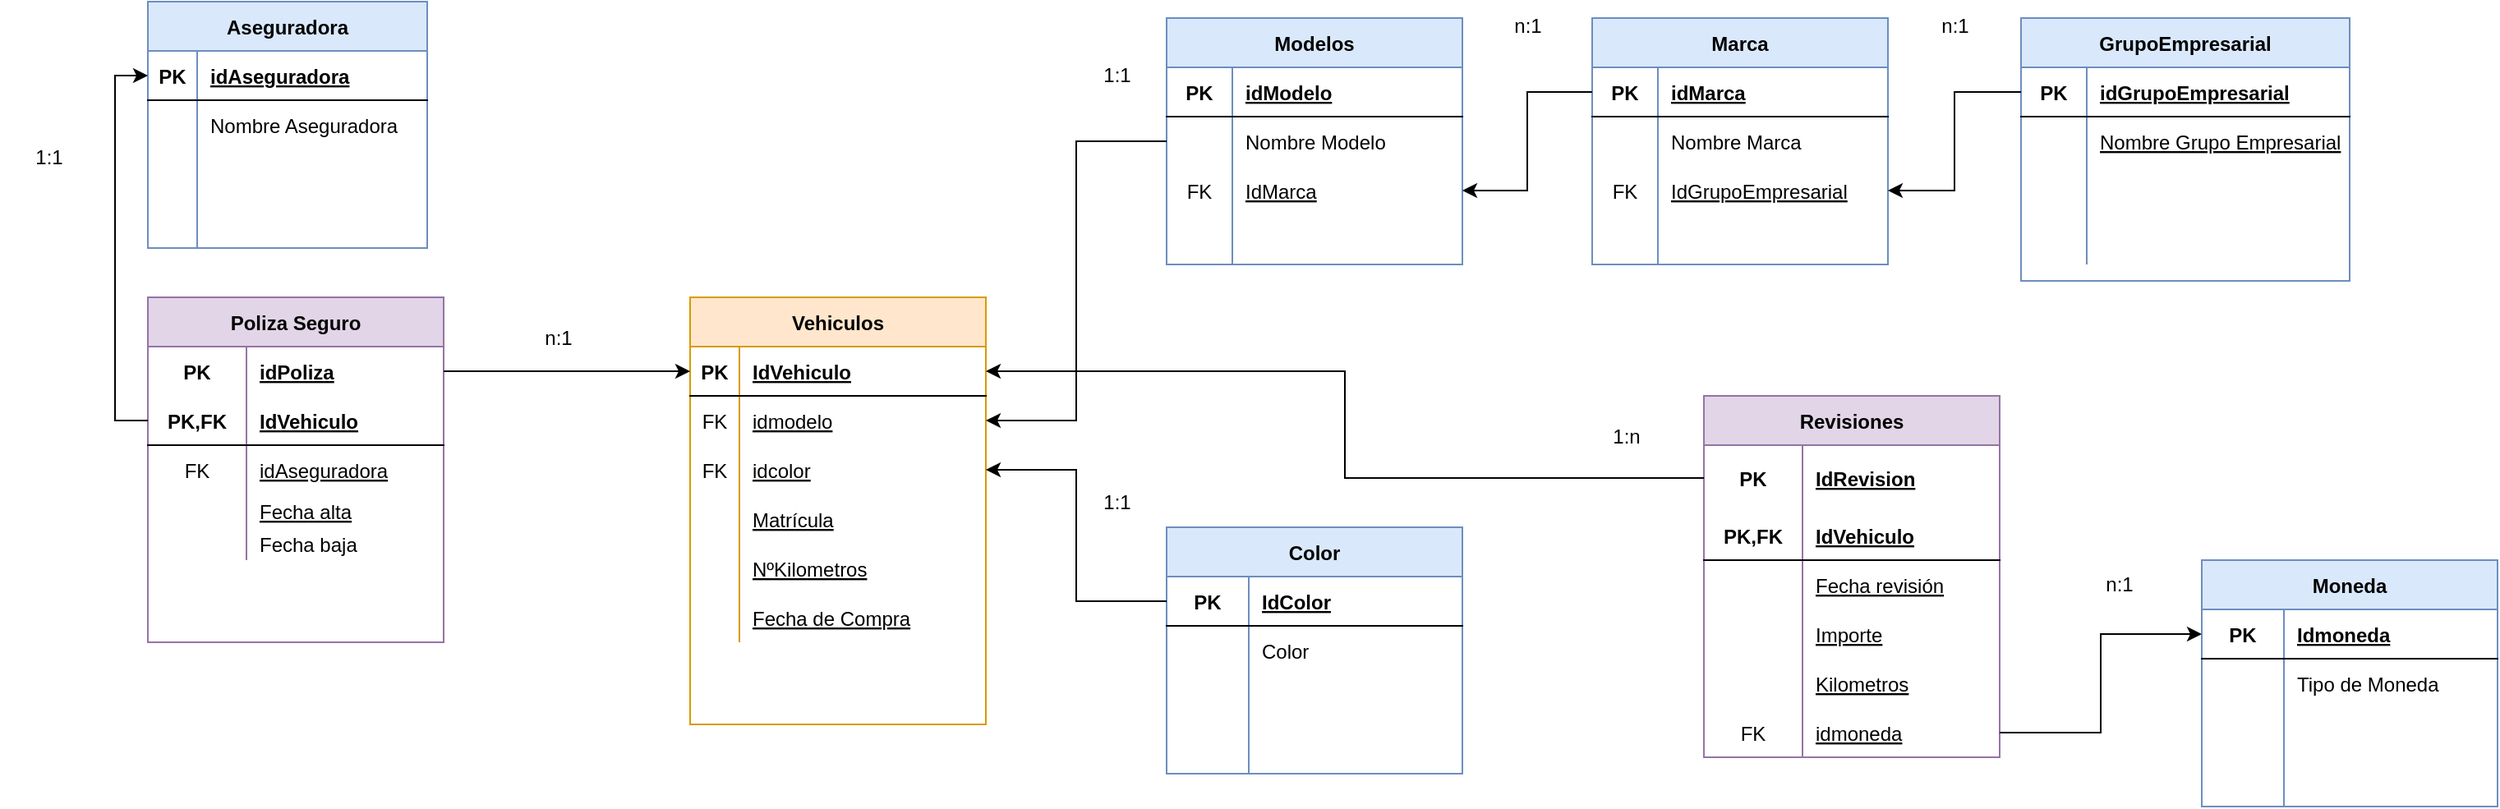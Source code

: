 <mxfile version="20.8.10" type="device"><diagram name="Página-1" id="Y6xcs_mdBNgsWqmdjU6S"><mxGraphModel dx="2241" dy="607" grid="1" gridSize="10" guides="1" tooltips="1" connect="1" arrows="1" fold="1" page="1" pageScale="1" pageWidth="827" pageHeight="1169" math="0" shadow="0"><root><mxCell id="0"/><mxCell id="1" parent="0"/><mxCell id="F4mH8i0Hw5xHksR0S4en-21" value="" style="shape=tableRow;horizontal=0;startSize=0;swimlaneHead=0;swimlaneBody=0;fillColor=none;collapsible=0;dropTarget=0;points=[[0,0.5],[1,0.5]];portConstraint=eastwest;top=0;left=0;right=0;bottom=0;" vertex="1" parent="1"><mxGeometry y="220" width="160" height="30" as="geometry"/></mxCell><mxCell id="F4mH8i0Hw5xHksR0S4en-22" value="" style="shape=partialRectangle;connectable=0;fillColor=none;top=0;left=0;bottom=0;right=0;editable=1;overflow=hidden;" vertex="1" parent="F4mH8i0Hw5xHksR0S4en-21"><mxGeometry width="30" height="30" as="geometry"><mxRectangle width="30" height="30" as="alternateBounds"/></mxGeometry></mxCell><mxCell id="F4mH8i0Hw5xHksR0S4en-24" value="" style="shape=tableRow;horizontal=0;startSize=0;swimlaneHead=0;swimlaneBody=0;fillColor=none;collapsible=0;dropTarget=0;points=[[0,0.5],[1,0.5]];portConstraint=eastwest;top=0;left=0;right=0;bottom=0;" vertex="1" parent="1"><mxGeometry y="250" width="160" height="30" as="geometry"/></mxCell><mxCell id="F4mH8i0Hw5xHksR0S4en-25" value="" style="shape=partialRectangle;connectable=0;fillColor=none;top=0;left=0;bottom=0;right=0;editable=1;overflow=hidden;" vertex="1" parent="F4mH8i0Hw5xHksR0S4en-24"><mxGeometry width="30" height="30" as="geometry"><mxRectangle width="30" height="30" as="alternateBounds"/></mxGeometry></mxCell><mxCell id="F4mH8i0Hw5xHksR0S4en-27" value="" style="shape=tableRow;horizontal=0;startSize=0;swimlaneHead=0;swimlaneBody=0;fillColor=none;collapsible=0;dropTarget=0;points=[[0,0.5],[1,0.5]];portConstraint=eastwest;top=0;left=0;right=0;bottom=0;" vertex="1" parent="1"><mxGeometry y="280" width="160" height="30" as="geometry"/></mxCell><mxCell id="F4mH8i0Hw5xHksR0S4en-28" value="" style="shape=partialRectangle;connectable=0;fillColor=none;top=0;left=0;bottom=0;right=0;editable=1;overflow=hidden;" vertex="1" parent="F4mH8i0Hw5xHksR0S4en-27"><mxGeometry width="30" height="30" as="geometry"><mxRectangle width="30" height="30" as="alternateBounds"/></mxGeometry></mxCell><mxCell id="F4mH8i0Hw5xHksR0S4en-30" value="Vehiculos" style="shape=table;startSize=30;container=1;collapsible=1;childLayout=tableLayout;fixedRows=1;rowLines=0;fontStyle=1;align=center;resizeLast=1;fillColor=#ffe6cc;strokeColor=#d79b00;" vertex="1" parent="1"><mxGeometry x="-750" y="180" width="180" height="260" as="geometry"/></mxCell><mxCell id="F4mH8i0Hw5xHksR0S4en-31" value="" style="shape=tableRow;horizontal=0;startSize=0;swimlaneHead=0;swimlaneBody=0;fillColor=none;collapsible=0;dropTarget=0;points=[[0,0.5],[1,0.5]];portConstraint=eastwest;top=0;left=0;right=0;bottom=1;" vertex="1" parent="F4mH8i0Hw5xHksR0S4en-30"><mxGeometry y="30" width="180" height="30" as="geometry"/></mxCell><mxCell id="F4mH8i0Hw5xHksR0S4en-32" value="PK" style="shape=partialRectangle;connectable=0;fillColor=none;top=0;left=0;bottom=0;right=0;fontStyle=1;overflow=hidden;" vertex="1" parent="F4mH8i0Hw5xHksR0S4en-31"><mxGeometry width="30" height="30" as="geometry"><mxRectangle width="30" height="30" as="alternateBounds"/></mxGeometry></mxCell><mxCell id="F4mH8i0Hw5xHksR0S4en-33" value="IdVehiculo" style="shape=partialRectangle;connectable=0;fillColor=none;top=0;left=0;bottom=0;right=0;align=left;spacingLeft=6;fontStyle=5;overflow=hidden;" vertex="1" parent="F4mH8i0Hw5xHksR0S4en-31"><mxGeometry x="30" width="150" height="30" as="geometry"><mxRectangle width="150" height="30" as="alternateBounds"/></mxGeometry></mxCell><mxCell id="F4mH8i0Hw5xHksR0S4en-34" value="" style="shape=tableRow;horizontal=0;startSize=0;swimlaneHead=0;swimlaneBody=0;fillColor=none;collapsible=0;dropTarget=0;points=[[0,0.5],[1,0.5]];portConstraint=eastwest;top=0;left=0;right=0;bottom=0;" vertex="1" parent="F4mH8i0Hw5xHksR0S4en-30"><mxGeometry y="60" width="180" height="30" as="geometry"/></mxCell><mxCell id="F4mH8i0Hw5xHksR0S4en-35" value="FK" style="shape=partialRectangle;connectable=0;fillColor=none;top=0;left=0;bottom=0;right=0;editable=1;overflow=hidden;" vertex="1" parent="F4mH8i0Hw5xHksR0S4en-34"><mxGeometry width="30" height="30" as="geometry"><mxRectangle width="30" height="30" as="alternateBounds"/></mxGeometry></mxCell><mxCell id="F4mH8i0Hw5xHksR0S4en-36" value="idmodelo" style="shape=partialRectangle;connectable=0;fillColor=none;top=0;left=0;bottom=0;right=0;align=left;spacingLeft=6;overflow=hidden;fontStyle=4" vertex="1" parent="F4mH8i0Hw5xHksR0S4en-34"><mxGeometry x="30" width="150" height="30" as="geometry"><mxRectangle width="150" height="30" as="alternateBounds"/></mxGeometry></mxCell><mxCell id="F4mH8i0Hw5xHksR0S4en-37" value="" style="shape=tableRow;horizontal=0;startSize=0;swimlaneHead=0;swimlaneBody=0;fillColor=none;collapsible=0;dropTarget=0;points=[[0,0.5],[1,0.5]];portConstraint=eastwest;top=0;left=0;right=0;bottom=0;" vertex="1" parent="F4mH8i0Hw5xHksR0S4en-30"><mxGeometry y="90" width="180" height="30" as="geometry"/></mxCell><mxCell id="F4mH8i0Hw5xHksR0S4en-38" value="FK" style="shape=partialRectangle;connectable=0;fillColor=none;top=0;left=0;bottom=0;right=0;editable=1;overflow=hidden;" vertex="1" parent="F4mH8i0Hw5xHksR0S4en-37"><mxGeometry width="30" height="30" as="geometry"><mxRectangle width="30" height="30" as="alternateBounds"/></mxGeometry></mxCell><mxCell id="F4mH8i0Hw5xHksR0S4en-39" value="idcolor" style="shape=partialRectangle;connectable=0;fillColor=none;top=0;left=0;bottom=0;right=0;align=left;spacingLeft=6;overflow=hidden;fontStyle=4" vertex="1" parent="F4mH8i0Hw5xHksR0S4en-37"><mxGeometry x="30" width="150" height="30" as="geometry"><mxRectangle width="150" height="30" as="alternateBounds"/></mxGeometry></mxCell><mxCell id="F4mH8i0Hw5xHksR0S4en-40" value="" style="shape=tableRow;horizontal=0;startSize=0;swimlaneHead=0;swimlaneBody=0;fillColor=none;collapsible=0;dropTarget=0;points=[[0,0.5],[1,0.5]];portConstraint=eastwest;top=0;left=0;right=0;bottom=0;" vertex="1" parent="F4mH8i0Hw5xHksR0S4en-30"><mxGeometry y="120" width="180" height="30" as="geometry"/></mxCell><mxCell id="F4mH8i0Hw5xHksR0S4en-41" value="" style="shape=partialRectangle;connectable=0;fillColor=none;top=0;left=0;bottom=0;right=0;editable=1;overflow=hidden;" vertex="1" parent="F4mH8i0Hw5xHksR0S4en-40"><mxGeometry width="30" height="30" as="geometry"><mxRectangle width="30" height="30" as="alternateBounds"/></mxGeometry></mxCell><mxCell id="F4mH8i0Hw5xHksR0S4en-42" value="Matrícula" style="shape=partialRectangle;connectable=0;fillColor=none;top=0;left=0;bottom=0;right=0;align=left;spacingLeft=6;overflow=hidden;fontStyle=4" vertex="1" parent="F4mH8i0Hw5xHksR0S4en-40"><mxGeometry x="30" width="150" height="30" as="geometry"><mxRectangle width="150" height="30" as="alternateBounds"/></mxGeometry></mxCell><mxCell id="F4mH8i0Hw5xHksR0S4en-143" value="" style="shape=tableRow;horizontal=0;startSize=0;swimlaneHead=0;swimlaneBody=0;fillColor=none;collapsible=0;dropTarget=0;points=[[0,0.5],[1,0.5]];portConstraint=eastwest;top=0;left=0;right=0;bottom=0;" vertex="1" parent="F4mH8i0Hw5xHksR0S4en-30"><mxGeometry y="150" width="180" height="30" as="geometry"/></mxCell><mxCell id="F4mH8i0Hw5xHksR0S4en-144" value="" style="shape=partialRectangle;connectable=0;fillColor=none;top=0;left=0;bottom=0;right=0;editable=1;overflow=hidden;" vertex="1" parent="F4mH8i0Hw5xHksR0S4en-143"><mxGeometry width="30" height="30" as="geometry"><mxRectangle width="30" height="30" as="alternateBounds"/></mxGeometry></mxCell><mxCell id="F4mH8i0Hw5xHksR0S4en-145" value="NºKilometros" style="shape=partialRectangle;connectable=0;fillColor=none;top=0;left=0;bottom=0;right=0;align=left;spacingLeft=6;overflow=hidden;fontStyle=4" vertex="1" parent="F4mH8i0Hw5xHksR0S4en-143"><mxGeometry x="30" width="150" height="30" as="geometry"><mxRectangle width="150" height="30" as="alternateBounds"/></mxGeometry></mxCell><mxCell id="F4mH8i0Hw5xHksR0S4en-164" value="" style="shape=tableRow;horizontal=0;startSize=0;swimlaneHead=0;swimlaneBody=0;fillColor=none;collapsible=0;dropTarget=0;points=[[0,0.5],[1,0.5]];portConstraint=eastwest;top=0;left=0;right=0;bottom=0;" vertex="1" parent="F4mH8i0Hw5xHksR0S4en-30"><mxGeometry y="180" width="180" height="30" as="geometry"/></mxCell><mxCell id="F4mH8i0Hw5xHksR0S4en-165" value="" style="shape=partialRectangle;connectable=0;fillColor=none;top=0;left=0;bottom=0;right=0;editable=1;overflow=hidden;" vertex="1" parent="F4mH8i0Hw5xHksR0S4en-164"><mxGeometry width="30" height="30" as="geometry"><mxRectangle width="30" height="30" as="alternateBounds"/></mxGeometry></mxCell><mxCell id="F4mH8i0Hw5xHksR0S4en-166" value="Fecha de Compra" style="shape=partialRectangle;connectable=0;fillColor=none;top=0;left=0;bottom=0;right=0;align=left;spacingLeft=6;overflow=hidden;fontStyle=4" vertex="1" parent="F4mH8i0Hw5xHksR0S4en-164"><mxGeometry x="30" width="150" height="30" as="geometry"><mxRectangle width="150" height="30" as="alternateBounds"/></mxGeometry></mxCell><mxCell id="F4mH8i0Hw5xHksR0S4en-56" value="Modelos" style="shape=table;startSize=30;container=1;collapsible=1;childLayout=tableLayout;fixedRows=1;rowLines=0;fontStyle=1;align=center;resizeLast=1;fillColor=#dae8fc;strokeColor=#6c8ebf;" vertex="1" parent="1"><mxGeometry x="-460" y="10" width="180" height="150" as="geometry"/></mxCell><mxCell id="F4mH8i0Hw5xHksR0S4en-57" value="" style="shape=tableRow;horizontal=0;startSize=0;swimlaneHead=0;swimlaneBody=0;fillColor=none;collapsible=0;dropTarget=0;points=[[0,0.5],[1,0.5]];portConstraint=eastwest;top=0;left=0;right=0;bottom=1;" vertex="1" parent="F4mH8i0Hw5xHksR0S4en-56"><mxGeometry y="30" width="180" height="30" as="geometry"/></mxCell><mxCell id="F4mH8i0Hw5xHksR0S4en-58" value="PK" style="shape=partialRectangle;connectable=0;fillColor=none;top=0;left=0;bottom=0;right=0;fontStyle=1;overflow=hidden;" vertex="1" parent="F4mH8i0Hw5xHksR0S4en-57"><mxGeometry width="40" height="30" as="geometry"><mxRectangle width="40" height="30" as="alternateBounds"/></mxGeometry></mxCell><mxCell id="F4mH8i0Hw5xHksR0S4en-59" value="idModelo" style="shape=partialRectangle;connectable=0;fillColor=none;top=0;left=0;bottom=0;right=0;align=left;spacingLeft=6;fontStyle=5;overflow=hidden;" vertex="1" parent="F4mH8i0Hw5xHksR0S4en-57"><mxGeometry x="40" width="140" height="30" as="geometry"><mxRectangle width="140" height="30" as="alternateBounds"/></mxGeometry></mxCell><mxCell id="F4mH8i0Hw5xHksR0S4en-60" value="" style="shape=tableRow;horizontal=0;startSize=0;swimlaneHead=0;swimlaneBody=0;fillColor=none;collapsible=0;dropTarget=0;points=[[0,0.5],[1,0.5]];portConstraint=eastwest;top=0;left=0;right=0;bottom=0;" vertex="1" parent="F4mH8i0Hw5xHksR0S4en-56"><mxGeometry y="60" width="180" height="30" as="geometry"/></mxCell><mxCell id="F4mH8i0Hw5xHksR0S4en-61" value="" style="shape=partialRectangle;connectable=0;fillColor=none;top=0;left=0;bottom=0;right=0;editable=1;overflow=hidden;" vertex="1" parent="F4mH8i0Hw5xHksR0S4en-60"><mxGeometry width="40" height="30" as="geometry"><mxRectangle width="40" height="30" as="alternateBounds"/></mxGeometry></mxCell><mxCell id="F4mH8i0Hw5xHksR0S4en-62" value="Nombre Modelo" style="shape=partialRectangle;connectable=0;fillColor=none;top=0;left=0;bottom=0;right=0;align=left;spacingLeft=6;overflow=hidden;" vertex="1" parent="F4mH8i0Hw5xHksR0S4en-60"><mxGeometry x="40" width="140" height="30" as="geometry"><mxRectangle width="140" height="30" as="alternateBounds"/></mxGeometry></mxCell><mxCell id="F4mH8i0Hw5xHksR0S4en-63" value="" style="shape=tableRow;horizontal=0;startSize=0;swimlaneHead=0;swimlaneBody=0;fillColor=none;collapsible=0;dropTarget=0;points=[[0,0.5],[1,0.5]];portConstraint=eastwest;top=0;left=0;right=0;bottom=0;" vertex="1" parent="F4mH8i0Hw5xHksR0S4en-56"><mxGeometry y="90" width="180" height="30" as="geometry"/></mxCell><mxCell id="F4mH8i0Hw5xHksR0S4en-64" value="FK" style="shape=partialRectangle;connectable=0;fillColor=none;top=0;left=0;bottom=0;right=0;editable=1;overflow=hidden;" vertex="1" parent="F4mH8i0Hw5xHksR0S4en-63"><mxGeometry width="40" height="30" as="geometry"><mxRectangle width="40" height="30" as="alternateBounds"/></mxGeometry></mxCell><mxCell id="F4mH8i0Hw5xHksR0S4en-65" value="IdMarca" style="shape=partialRectangle;connectable=0;fillColor=none;top=0;left=0;bottom=0;right=0;align=left;spacingLeft=6;overflow=hidden;fontStyle=4" vertex="1" parent="F4mH8i0Hw5xHksR0S4en-63"><mxGeometry x="40" width="140" height="30" as="geometry"><mxRectangle width="140" height="30" as="alternateBounds"/></mxGeometry></mxCell><mxCell id="F4mH8i0Hw5xHksR0S4en-66" value="" style="shape=tableRow;horizontal=0;startSize=0;swimlaneHead=0;swimlaneBody=0;fillColor=none;collapsible=0;dropTarget=0;points=[[0,0.5],[1,0.5]];portConstraint=eastwest;top=0;left=0;right=0;bottom=0;" vertex="1" parent="F4mH8i0Hw5xHksR0S4en-56"><mxGeometry y="120" width="180" height="30" as="geometry"/></mxCell><mxCell id="F4mH8i0Hw5xHksR0S4en-67" value="" style="shape=partialRectangle;connectable=0;fillColor=none;top=0;left=0;bottom=0;right=0;editable=1;overflow=hidden;" vertex="1" parent="F4mH8i0Hw5xHksR0S4en-66"><mxGeometry width="40" height="30" as="geometry"><mxRectangle width="40" height="30" as="alternateBounds"/></mxGeometry></mxCell><mxCell id="F4mH8i0Hw5xHksR0S4en-68" value="" style="shape=partialRectangle;connectable=0;fillColor=none;top=0;left=0;bottom=0;right=0;align=left;spacingLeft=6;overflow=hidden;" vertex="1" parent="F4mH8i0Hw5xHksR0S4en-66"><mxGeometry x="40" width="140" height="30" as="geometry"><mxRectangle width="140" height="30" as="alternateBounds"/></mxGeometry></mxCell><mxCell id="F4mH8i0Hw5xHksR0S4en-69" value="Marca" style="shape=table;startSize=30;container=1;collapsible=1;childLayout=tableLayout;fixedRows=1;rowLines=0;fontStyle=1;align=center;resizeLast=1;fillColor=#dae8fc;strokeColor=#6c8ebf;" vertex="1" parent="1"><mxGeometry x="-201" y="10" width="180" height="150" as="geometry"/></mxCell><mxCell id="F4mH8i0Hw5xHksR0S4en-70" value="" style="shape=tableRow;horizontal=0;startSize=0;swimlaneHead=0;swimlaneBody=0;fillColor=none;collapsible=0;dropTarget=0;points=[[0,0.5],[1,0.5]];portConstraint=eastwest;top=0;left=0;right=0;bottom=1;" vertex="1" parent="F4mH8i0Hw5xHksR0S4en-69"><mxGeometry y="30" width="180" height="30" as="geometry"/></mxCell><mxCell id="F4mH8i0Hw5xHksR0S4en-71" value="PK" style="shape=partialRectangle;connectable=0;fillColor=none;top=0;left=0;bottom=0;right=0;fontStyle=1;overflow=hidden;" vertex="1" parent="F4mH8i0Hw5xHksR0S4en-70"><mxGeometry width="40" height="30" as="geometry"><mxRectangle width="40" height="30" as="alternateBounds"/></mxGeometry></mxCell><mxCell id="F4mH8i0Hw5xHksR0S4en-72" value="idMarca" style="shape=partialRectangle;connectable=0;fillColor=none;top=0;left=0;bottom=0;right=0;align=left;spacingLeft=6;fontStyle=5;overflow=hidden;" vertex="1" parent="F4mH8i0Hw5xHksR0S4en-70"><mxGeometry x="40" width="140" height="30" as="geometry"><mxRectangle width="140" height="30" as="alternateBounds"/></mxGeometry></mxCell><mxCell id="F4mH8i0Hw5xHksR0S4en-73" value="" style="shape=tableRow;horizontal=0;startSize=0;swimlaneHead=0;swimlaneBody=0;fillColor=none;collapsible=0;dropTarget=0;points=[[0,0.5],[1,0.5]];portConstraint=eastwest;top=0;left=0;right=0;bottom=0;" vertex="1" parent="F4mH8i0Hw5xHksR0S4en-69"><mxGeometry y="60" width="180" height="30" as="geometry"/></mxCell><mxCell id="F4mH8i0Hw5xHksR0S4en-74" value="" style="shape=partialRectangle;connectable=0;fillColor=none;top=0;left=0;bottom=0;right=0;editable=1;overflow=hidden;" vertex="1" parent="F4mH8i0Hw5xHksR0S4en-73"><mxGeometry width="40" height="30" as="geometry"><mxRectangle width="40" height="30" as="alternateBounds"/></mxGeometry></mxCell><mxCell id="F4mH8i0Hw5xHksR0S4en-75" value="Nombre Marca" style="shape=partialRectangle;connectable=0;fillColor=none;top=0;left=0;bottom=0;right=0;align=left;spacingLeft=6;overflow=hidden;" vertex="1" parent="F4mH8i0Hw5xHksR0S4en-73"><mxGeometry x="40" width="140" height="30" as="geometry"><mxRectangle width="140" height="30" as="alternateBounds"/></mxGeometry></mxCell><mxCell id="F4mH8i0Hw5xHksR0S4en-76" value="" style="shape=tableRow;horizontal=0;startSize=0;swimlaneHead=0;swimlaneBody=0;fillColor=none;collapsible=0;dropTarget=0;points=[[0,0.5],[1,0.5]];portConstraint=eastwest;top=0;left=0;right=0;bottom=0;" vertex="1" parent="F4mH8i0Hw5xHksR0S4en-69"><mxGeometry y="90" width="180" height="30" as="geometry"/></mxCell><mxCell id="F4mH8i0Hw5xHksR0S4en-77" value="FK" style="shape=partialRectangle;connectable=0;fillColor=none;top=0;left=0;bottom=0;right=0;editable=1;overflow=hidden;" vertex="1" parent="F4mH8i0Hw5xHksR0S4en-76"><mxGeometry width="40" height="30" as="geometry"><mxRectangle width="40" height="30" as="alternateBounds"/></mxGeometry></mxCell><mxCell id="F4mH8i0Hw5xHksR0S4en-78" value="IdGrupoEmpresarial" style="shape=partialRectangle;connectable=0;fillColor=none;top=0;left=0;bottom=0;right=0;align=left;spacingLeft=6;overflow=hidden;fontStyle=4" vertex="1" parent="F4mH8i0Hw5xHksR0S4en-76"><mxGeometry x="40" width="140" height="30" as="geometry"><mxRectangle width="140" height="30" as="alternateBounds"/></mxGeometry></mxCell><mxCell id="F4mH8i0Hw5xHksR0S4en-79" value="" style="shape=tableRow;horizontal=0;startSize=0;swimlaneHead=0;swimlaneBody=0;fillColor=none;collapsible=0;dropTarget=0;points=[[0,0.5],[1,0.5]];portConstraint=eastwest;top=0;left=0;right=0;bottom=0;" vertex="1" parent="F4mH8i0Hw5xHksR0S4en-69"><mxGeometry y="120" width="180" height="30" as="geometry"/></mxCell><mxCell id="F4mH8i0Hw5xHksR0S4en-80" value="" style="shape=partialRectangle;connectable=0;fillColor=none;top=0;left=0;bottom=0;right=0;editable=1;overflow=hidden;" vertex="1" parent="F4mH8i0Hw5xHksR0S4en-79"><mxGeometry width="40" height="30" as="geometry"><mxRectangle width="40" height="30" as="alternateBounds"/></mxGeometry></mxCell><mxCell id="F4mH8i0Hw5xHksR0S4en-81" value="" style="shape=partialRectangle;connectable=0;fillColor=none;top=0;left=0;bottom=0;right=0;align=left;spacingLeft=6;overflow=hidden;" vertex="1" parent="F4mH8i0Hw5xHksR0S4en-79"><mxGeometry x="40" width="140" height="30" as="geometry"><mxRectangle width="140" height="30" as="alternateBounds"/></mxGeometry></mxCell><mxCell id="F4mH8i0Hw5xHksR0S4en-82" value="GrupoEmpresarial" style="shape=table;startSize=30;container=1;collapsible=1;childLayout=tableLayout;fixedRows=1;rowLines=0;fontStyle=1;align=center;resizeLast=1;fillColor=#dae8fc;strokeColor=#6c8ebf;" vertex="1" parent="1"><mxGeometry x="60" y="10" width="200" height="160" as="geometry"/></mxCell><mxCell id="F4mH8i0Hw5xHksR0S4en-83" value="" style="shape=tableRow;horizontal=0;startSize=0;swimlaneHead=0;swimlaneBody=0;fillColor=none;collapsible=0;dropTarget=0;points=[[0,0.5],[1,0.5]];portConstraint=eastwest;top=0;left=0;right=0;bottom=1;" vertex="1" parent="F4mH8i0Hw5xHksR0S4en-82"><mxGeometry y="30" width="200" height="30" as="geometry"/></mxCell><mxCell id="F4mH8i0Hw5xHksR0S4en-84" value="PK" style="shape=partialRectangle;connectable=0;fillColor=none;top=0;left=0;bottom=0;right=0;fontStyle=1;overflow=hidden;" vertex="1" parent="F4mH8i0Hw5xHksR0S4en-83"><mxGeometry width="40" height="30" as="geometry"><mxRectangle width="40" height="30" as="alternateBounds"/></mxGeometry></mxCell><mxCell id="F4mH8i0Hw5xHksR0S4en-85" value="idGrupoEmpresarial" style="shape=partialRectangle;connectable=0;fillColor=none;top=0;left=0;bottom=0;right=0;align=left;spacingLeft=6;fontStyle=5;overflow=hidden;" vertex="1" parent="F4mH8i0Hw5xHksR0S4en-83"><mxGeometry x="40" width="160" height="30" as="geometry"><mxRectangle width="160" height="30" as="alternateBounds"/></mxGeometry></mxCell><mxCell id="F4mH8i0Hw5xHksR0S4en-86" value="" style="shape=tableRow;horizontal=0;startSize=0;swimlaneHead=0;swimlaneBody=0;fillColor=none;collapsible=0;dropTarget=0;points=[[0,0.5],[1,0.5]];portConstraint=eastwest;top=0;left=0;right=0;bottom=0;" vertex="1" parent="F4mH8i0Hw5xHksR0S4en-82"><mxGeometry y="60" width="200" height="30" as="geometry"/></mxCell><mxCell id="F4mH8i0Hw5xHksR0S4en-87" value="" style="shape=partialRectangle;connectable=0;fillColor=none;top=0;left=0;bottom=0;right=0;editable=1;overflow=hidden;" vertex="1" parent="F4mH8i0Hw5xHksR0S4en-86"><mxGeometry width="40" height="30" as="geometry"><mxRectangle width="40" height="30" as="alternateBounds"/></mxGeometry></mxCell><mxCell id="F4mH8i0Hw5xHksR0S4en-88" value="Nombre Grupo Empresarial" style="shape=partialRectangle;connectable=0;fillColor=none;top=0;left=0;bottom=0;right=0;align=left;spacingLeft=6;overflow=hidden;fontStyle=4" vertex="1" parent="F4mH8i0Hw5xHksR0S4en-86"><mxGeometry x="40" width="160" height="30" as="geometry"><mxRectangle width="160" height="30" as="alternateBounds"/></mxGeometry></mxCell><mxCell id="F4mH8i0Hw5xHksR0S4en-89" value="" style="shape=tableRow;horizontal=0;startSize=0;swimlaneHead=0;swimlaneBody=0;fillColor=none;collapsible=0;dropTarget=0;points=[[0,0.5],[1,0.5]];portConstraint=eastwest;top=0;left=0;right=0;bottom=0;" vertex="1" parent="F4mH8i0Hw5xHksR0S4en-82"><mxGeometry y="90" width="200" height="30" as="geometry"/></mxCell><mxCell id="F4mH8i0Hw5xHksR0S4en-90" value="" style="shape=partialRectangle;connectable=0;fillColor=none;top=0;left=0;bottom=0;right=0;editable=1;overflow=hidden;" vertex="1" parent="F4mH8i0Hw5xHksR0S4en-89"><mxGeometry width="40" height="30" as="geometry"><mxRectangle width="40" height="30" as="alternateBounds"/></mxGeometry></mxCell><mxCell id="F4mH8i0Hw5xHksR0S4en-91" value="" style="shape=partialRectangle;connectable=0;fillColor=none;top=0;left=0;bottom=0;right=0;align=left;spacingLeft=6;overflow=hidden;fontStyle=4" vertex="1" parent="F4mH8i0Hw5xHksR0S4en-89"><mxGeometry x="40" width="160" height="30" as="geometry"><mxRectangle width="160" height="30" as="alternateBounds"/></mxGeometry></mxCell><mxCell id="F4mH8i0Hw5xHksR0S4en-92" value="" style="shape=tableRow;horizontal=0;startSize=0;swimlaneHead=0;swimlaneBody=0;fillColor=none;collapsible=0;dropTarget=0;points=[[0,0.5],[1,0.5]];portConstraint=eastwest;top=0;left=0;right=0;bottom=0;" vertex="1" parent="F4mH8i0Hw5xHksR0S4en-82"><mxGeometry y="120" width="200" height="30" as="geometry"/></mxCell><mxCell id="F4mH8i0Hw5xHksR0S4en-93" value="" style="shape=partialRectangle;connectable=0;fillColor=none;top=0;left=0;bottom=0;right=0;editable=1;overflow=hidden;" vertex="1" parent="F4mH8i0Hw5xHksR0S4en-92"><mxGeometry width="40" height="30" as="geometry"><mxRectangle width="40" height="30" as="alternateBounds"/></mxGeometry></mxCell><mxCell id="F4mH8i0Hw5xHksR0S4en-94" value="" style="shape=partialRectangle;connectable=0;fillColor=none;top=0;left=0;bottom=0;right=0;align=left;spacingLeft=6;overflow=hidden;" vertex="1" parent="F4mH8i0Hw5xHksR0S4en-92"><mxGeometry x="40" width="160" height="30" as="geometry"><mxRectangle width="160" height="30" as="alternateBounds"/></mxGeometry></mxCell><mxCell id="F4mH8i0Hw5xHksR0S4en-95" style="edgeStyle=orthogonalEdgeStyle;rounded=0;orthogonalLoop=1;jettySize=auto;html=1;entryX=1;entryY=0.5;entryDx=0;entryDy=0;" edge="1" parent="1" source="F4mH8i0Hw5xHksR0S4en-70" target="F4mH8i0Hw5xHksR0S4en-63"><mxGeometry relative="1" as="geometry"/></mxCell><mxCell id="F4mH8i0Hw5xHksR0S4en-96" style="edgeStyle=orthogonalEdgeStyle;rounded=0;orthogonalLoop=1;jettySize=auto;html=1;entryX=1;entryY=0.5;entryDx=0;entryDy=0;" edge="1" parent="1" source="F4mH8i0Hw5xHksR0S4en-83" target="F4mH8i0Hw5xHksR0S4en-76"><mxGeometry relative="1" as="geometry"/></mxCell><mxCell id="F4mH8i0Hw5xHksR0S4en-97" style="edgeStyle=orthogonalEdgeStyle;rounded=0;orthogonalLoop=1;jettySize=auto;html=1;entryX=1;entryY=0.5;entryDx=0;entryDy=0;" edge="1" parent="1" source="F4mH8i0Hw5xHksR0S4en-60" target="F4mH8i0Hw5xHksR0S4en-34"><mxGeometry relative="1" as="geometry"/></mxCell><mxCell id="F4mH8i0Hw5xHksR0S4en-98" value="Color" style="shape=table;startSize=30;container=1;collapsible=1;childLayout=tableLayout;fixedRows=1;rowLines=0;fontStyle=1;align=center;resizeLast=1;fillColor=#dae8fc;strokeColor=#6c8ebf;" vertex="1" parent="1"><mxGeometry x="-460" y="320" width="180" height="150" as="geometry"/></mxCell><mxCell id="F4mH8i0Hw5xHksR0S4en-99" value="" style="shape=tableRow;horizontal=0;startSize=0;swimlaneHead=0;swimlaneBody=0;fillColor=none;collapsible=0;dropTarget=0;points=[[0,0.5],[1,0.5]];portConstraint=eastwest;top=0;left=0;right=0;bottom=1;" vertex="1" parent="F4mH8i0Hw5xHksR0S4en-98"><mxGeometry y="30" width="180" height="30" as="geometry"/></mxCell><mxCell id="F4mH8i0Hw5xHksR0S4en-100" value="PK" style="shape=partialRectangle;connectable=0;fillColor=none;top=0;left=0;bottom=0;right=0;fontStyle=1;overflow=hidden;" vertex="1" parent="F4mH8i0Hw5xHksR0S4en-99"><mxGeometry width="50" height="30" as="geometry"><mxRectangle width="50" height="30" as="alternateBounds"/></mxGeometry></mxCell><mxCell id="F4mH8i0Hw5xHksR0S4en-101" value="IdColor" style="shape=partialRectangle;connectable=0;fillColor=none;top=0;left=0;bottom=0;right=0;align=left;spacingLeft=6;fontStyle=5;overflow=hidden;" vertex="1" parent="F4mH8i0Hw5xHksR0S4en-99"><mxGeometry x="50" width="130" height="30" as="geometry"><mxRectangle width="130" height="30" as="alternateBounds"/></mxGeometry></mxCell><mxCell id="F4mH8i0Hw5xHksR0S4en-102" value="" style="shape=tableRow;horizontal=0;startSize=0;swimlaneHead=0;swimlaneBody=0;fillColor=none;collapsible=0;dropTarget=0;points=[[0,0.5],[1,0.5]];portConstraint=eastwest;top=0;left=0;right=0;bottom=0;" vertex="1" parent="F4mH8i0Hw5xHksR0S4en-98"><mxGeometry y="60" width="180" height="30" as="geometry"/></mxCell><mxCell id="F4mH8i0Hw5xHksR0S4en-103" value="" style="shape=partialRectangle;connectable=0;fillColor=none;top=0;left=0;bottom=0;right=0;editable=1;overflow=hidden;" vertex="1" parent="F4mH8i0Hw5xHksR0S4en-102"><mxGeometry width="50" height="30" as="geometry"><mxRectangle width="50" height="30" as="alternateBounds"/></mxGeometry></mxCell><mxCell id="F4mH8i0Hw5xHksR0S4en-104" value="Color" style="shape=partialRectangle;connectable=0;fillColor=none;top=0;left=0;bottom=0;right=0;align=left;spacingLeft=6;overflow=hidden;" vertex="1" parent="F4mH8i0Hw5xHksR0S4en-102"><mxGeometry x="50" width="130" height="30" as="geometry"><mxRectangle width="130" height="30" as="alternateBounds"/></mxGeometry></mxCell><mxCell id="F4mH8i0Hw5xHksR0S4en-105" value="" style="shape=tableRow;horizontal=0;startSize=0;swimlaneHead=0;swimlaneBody=0;fillColor=none;collapsible=0;dropTarget=0;points=[[0,0.5],[1,0.5]];portConstraint=eastwest;top=0;left=0;right=0;bottom=0;" vertex="1" parent="F4mH8i0Hw5xHksR0S4en-98"><mxGeometry y="90" width="180" height="30" as="geometry"/></mxCell><mxCell id="F4mH8i0Hw5xHksR0S4en-106" value="" style="shape=partialRectangle;connectable=0;fillColor=none;top=0;left=0;bottom=0;right=0;editable=1;overflow=hidden;" vertex="1" parent="F4mH8i0Hw5xHksR0S4en-105"><mxGeometry width="50" height="30" as="geometry"><mxRectangle width="50" height="30" as="alternateBounds"/></mxGeometry></mxCell><mxCell id="F4mH8i0Hw5xHksR0S4en-107" value="" style="shape=partialRectangle;connectable=0;fillColor=none;top=0;left=0;bottom=0;right=0;align=left;spacingLeft=6;overflow=hidden;" vertex="1" parent="F4mH8i0Hw5xHksR0S4en-105"><mxGeometry x="50" width="130" height="30" as="geometry"><mxRectangle width="130" height="30" as="alternateBounds"/></mxGeometry></mxCell><mxCell id="F4mH8i0Hw5xHksR0S4en-108" value="" style="shape=tableRow;horizontal=0;startSize=0;swimlaneHead=0;swimlaneBody=0;fillColor=none;collapsible=0;dropTarget=0;points=[[0,0.5],[1,0.5]];portConstraint=eastwest;top=0;left=0;right=0;bottom=0;" vertex="1" parent="F4mH8i0Hw5xHksR0S4en-98"><mxGeometry y="120" width="180" height="30" as="geometry"/></mxCell><mxCell id="F4mH8i0Hw5xHksR0S4en-109" value="" style="shape=partialRectangle;connectable=0;fillColor=none;top=0;left=0;bottom=0;right=0;editable=1;overflow=hidden;" vertex="1" parent="F4mH8i0Hw5xHksR0S4en-108"><mxGeometry width="50" height="30" as="geometry"><mxRectangle width="50" height="30" as="alternateBounds"/></mxGeometry></mxCell><mxCell id="F4mH8i0Hw5xHksR0S4en-110" value="" style="shape=partialRectangle;connectable=0;fillColor=none;top=0;left=0;bottom=0;right=0;align=left;spacingLeft=6;overflow=hidden;" vertex="1" parent="F4mH8i0Hw5xHksR0S4en-108"><mxGeometry x="50" width="130" height="30" as="geometry"><mxRectangle width="130" height="30" as="alternateBounds"/></mxGeometry></mxCell><mxCell id="F4mH8i0Hw5xHksR0S4en-183" value="Poliza Seguro" style="shape=table;startSize=30;container=1;collapsible=1;childLayout=tableLayout;fixedRows=1;rowLines=0;fontStyle=1;align=center;resizeLast=1;fillColor=#e1d5e7;strokeColor=#9673a6;" vertex="1" parent="1"><mxGeometry x="-1080" y="180" width="180" height="210" as="geometry"/></mxCell><mxCell id="F4mH8i0Hw5xHksR0S4en-184" value="" style="shape=tableRow;horizontal=0;startSize=0;swimlaneHead=0;swimlaneBody=0;fillColor=none;collapsible=0;dropTarget=0;points=[[0,0.5],[1,0.5]];portConstraint=eastwest;top=0;left=0;right=0;bottom=0;" vertex="1" parent="F4mH8i0Hw5xHksR0S4en-183"><mxGeometry y="30" width="180" height="30" as="geometry"/></mxCell><mxCell id="F4mH8i0Hw5xHksR0S4en-185" value="PK" style="shape=partialRectangle;connectable=0;fillColor=none;top=0;left=0;bottom=0;right=0;fontStyle=1;overflow=hidden;" vertex="1" parent="F4mH8i0Hw5xHksR0S4en-184"><mxGeometry width="60" height="30" as="geometry"><mxRectangle width="60" height="30" as="alternateBounds"/></mxGeometry></mxCell><mxCell id="F4mH8i0Hw5xHksR0S4en-186" value="idPoliza" style="shape=partialRectangle;connectable=0;fillColor=none;top=0;left=0;bottom=0;right=0;align=left;spacingLeft=6;fontStyle=5;overflow=hidden;" vertex="1" parent="F4mH8i0Hw5xHksR0S4en-184"><mxGeometry x="60" width="120" height="30" as="geometry"><mxRectangle width="120" height="30" as="alternateBounds"/></mxGeometry></mxCell><mxCell id="F4mH8i0Hw5xHksR0S4en-187" value="" style="shape=tableRow;horizontal=0;startSize=0;swimlaneHead=0;swimlaneBody=0;fillColor=none;collapsible=0;dropTarget=0;points=[[0,0.5],[1,0.5]];portConstraint=eastwest;top=0;left=0;right=0;bottom=1;" vertex="1" parent="F4mH8i0Hw5xHksR0S4en-183"><mxGeometry y="60" width="180" height="30" as="geometry"/></mxCell><mxCell id="F4mH8i0Hw5xHksR0S4en-188" value="PK,FK" style="shape=partialRectangle;connectable=0;fillColor=none;top=0;left=0;bottom=0;right=0;fontStyle=1;overflow=hidden;" vertex="1" parent="F4mH8i0Hw5xHksR0S4en-187"><mxGeometry width="60" height="30" as="geometry"><mxRectangle width="60" height="30" as="alternateBounds"/></mxGeometry></mxCell><mxCell id="F4mH8i0Hw5xHksR0S4en-189" value="IdVehiculo" style="shape=partialRectangle;connectable=0;fillColor=none;top=0;left=0;bottom=0;right=0;align=left;spacingLeft=6;fontStyle=5;overflow=hidden;" vertex="1" parent="F4mH8i0Hw5xHksR0S4en-187"><mxGeometry x="60" width="120" height="30" as="geometry"><mxRectangle width="120" height="30" as="alternateBounds"/></mxGeometry></mxCell><mxCell id="F4mH8i0Hw5xHksR0S4en-190" value="" style="shape=tableRow;horizontal=0;startSize=0;swimlaneHead=0;swimlaneBody=0;fillColor=none;collapsible=0;dropTarget=0;points=[[0,0.5],[1,0.5]];portConstraint=eastwest;top=0;left=0;right=0;bottom=0;" vertex="1" parent="F4mH8i0Hw5xHksR0S4en-183"><mxGeometry y="90" width="180" height="30" as="geometry"/></mxCell><mxCell id="F4mH8i0Hw5xHksR0S4en-191" value="FK" style="shape=partialRectangle;connectable=0;fillColor=none;top=0;left=0;bottom=0;right=0;editable=1;overflow=hidden;" vertex="1" parent="F4mH8i0Hw5xHksR0S4en-190"><mxGeometry width="60" height="30" as="geometry"><mxRectangle width="60" height="30" as="alternateBounds"/></mxGeometry></mxCell><mxCell id="F4mH8i0Hw5xHksR0S4en-192" value="idAseguradora" style="shape=partialRectangle;connectable=0;fillColor=none;top=0;left=0;bottom=0;right=0;align=left;spacingLeft=6;overflow=hidden;fontStyle=4" vertex="1" parent="F4mH8i0Hw5xHksR0S4en-190"><mxGeometry x="60" width="120" height="30" as="geometry"><mxRectangle width="120" height="30" as="alternateBounds"/></mxGeometry></mxCell><mxCell id="F4mH8i0Hw5xHksR0S4en-193" value="" style="shape=tableRow;horizontal=0;startSize=0;swimlaneHead=0;swimlaneBody=0;fillColor=none;collapsible=0;dropTarget=0;points=[[0,0.5],[1,0.5]];portConstraint=eastwest;top=0;left=0;right=0;bottom=0;fontStyle=4" vertex="1" parent="F4mH8i0Hw5xHksR0S4en-183"><mxGeometry y="120" width="180" height="20" as="geometry"/></mxCell><mxCell id="F4mH8i0Hw5xHksR0S4en-194" value="" style="shape=partialRectangle;connectable=0;fillColor=none;top=0;left=0;bottom=0;right=0;editable=1;overflow=hidden;" vertex="1" parent="F4mH8i0Hw5xHksR0S4en-193"><mxGeometry width="60" height="20" as="geometry"><mxRectangle width="60" height="20" as="alternateBounds"/></mxGeometry></mxCell><mxCell id="F4mH8i0Hw5xHksR0S4en-195" value="Fecha alta" style="shape=partialRectangle;connectable=0;fillColor=none;top=0;left=0;bottom=0;right=0;align=left;spacingLeft=6;overflow=hidden;fontStyle=4" vertex="1" parent="F4mH8i0Hw5xHksR0S4en-193"><mxGeometry x="60" width="120" height="20" as="geometry"><mxRectangle width="120" height="20" as="alternateBounds"/></mxGeometry></mxCell><mxCell id="F4mH8i0Hw5xHksR0S4en-299" value="" style="shape=tableRow;horizontal=0;startSize=0;swimlaneHead=0;swimlaneBody=0;fillColor=none;collapsible=0;dropTarget=0;points=[[0,0.5],[1,0.5]];portConstraint=eastwest;top=0;left=0;right=0;bottom=0;fontStyle=4" vertex="1" parent="F4mH8i0Hw5xHksR0S4en-183"><mxGeometry y="140" width="180" height="20" as="geometry"/></mxCell><mxCell id="F4mH8i0Hw5xHksR0S4en-300" value="" style="shape=partialRectangle;connectable=0;fillColor=none;top=0;left=0;bottom=0;right=0;editable=1;overflow=hidden;" vertex="1" parent="F4mH8i0Hw5xHksR0S4en-299"><mxGeometry width="60" height="20" as="geometry"><mxRectangle width="60" height="20" as="alternateBounds"/></mxGeometry></mxCell><mxCell id="F4mH8i0Hw5xHksR0S4en-301" value="Fecha baja" style="shape=partialRectangle;connectable=0;fillColor=none;top=0;left=0;bottom=0;right=0;align=left;spacingLeft=6;overflow=hidden;fontStyle=0" vertex="1" parent="F4mH8i0Hw5xHksR0S4en-299"><mxGeometry x="60" width="120" height="20" as="geometry"><mxRectangle width="120" height="20" as="alternateBounds"/></mxGeometry></mxCell><mxCell id="F4mH8i0Hw5xHksR0S4en-199" style="edgeStyle=orthogonalEdgeStyle;rounded=0;orthogonalLoop=1;jettySize=auto;html=1;entryX=0;entryY=0.5;entryDx=0;entryDy=0;" edge="1" parent="1" source="F4mH8i0Hw5xHksR0S4en-184" target="F4mH8i0Hw5xHksR0S4en-31"><mxGeometry relative="1" as="geometry"/></mxCell><mxCell id="F4mH8i0Hw5xHksR0S4en-200" value="Aseguradora" style="shape=table;startSize=30;container=1;collapsible=1;childLayout=tableLayout;fixedRows=1;rowLines=0;fontStyle=1;align=center;resizeLast=1;fillColor=#dae8fc;strokeColor=#6c8ebf;" vertex="1" parent="1"><mxGeometry x="-1080" width="170" height="150" as="geometry"/></mxCell><mxCell id="F4mH8i0Hw5xHksR0S4en-201" value="" style="shape=tableRow;horizontal=0;startSize=0;swimlaneHead=0;swimlaneBody=0;fillColor=none;collapsible=0;dropTarget=0;points=[[0,0.5],[1,0.5]];portConstraint=eastwest;top=0;left=0;right=0;bottom=1;" vertex="1" parent="F4mH8i0Hw5xHksR0S4en-200"><mxGeometry y="30" width="170" height="30" as="geometry"/></mxCell><mxCell id="F4mH8i0Hw5xHksR0S4en-202" value="PK" style="shape=partialRectangle;connectable=0;fillColor=none;top=0;left=0;bottom=0;right=0;fontStyle=1;overflow=hidden;" vertex="1" parent="F4mH8i0Hw5xHksR0S4en-201"><mxGeometry width="30" height="30" as="geometry"><mxRectangle width="30" height="30" as="alternateBounds"/></mxGeometry></mxCell><mxCell id="F4mH8i0Hw5xHksR0S4en-203" value="idAseguradora" style="shape=partialRectangle;connectable=0;fillColor=none;top=0;left=0;bottom=0;right=0;align=left;spacingLeft=6;fontStyle=5;overflow=hidden;" vertex="1" parent="F4mH8i0Hw5xHksR0S4en-201"><mxGeometry x="30" width="140" height="30" as="geometry"><mxRectangle width="140" height="30" as="alternateBounds"/></mxGeometry></mxCell><mxCell id="F4mH8i0Hw5xHksR0S4en-204" value="" style="shape=tableRow;horizontal=0;startSize=0;swimlaneHead=0;swimlaneBody=0;fillColor=none;collapsible=0;dropTarget=0;points=[[0,0.5],[1,0.5]];portConstraint=eastwest;top=0;left=0;right=0;bottom=0;" vertex="1" parent="F4mH8i0Hw5xHksR0S4en-200"><mxGeometry y="60" width="170" height="30" as="geometry"/></mxCell><mxCell id="F4mH8i0Hw5xHksR0S4en-205" value="" style="shape=partialRectangle;connectable=0;fillColor=none;top=0;left=0;bottom=0;right=0;editable=1;overflow=hidden;" vertex="1" parent="F4mH8i0Hw5xHksR0S4en-204"><mxGeometry width="30" height="30" as="geometry"><mxRectangle width="30" height="30" as="alternateBounds"/></mxGeometry></mxCell><mxCell id="F4mH8i0Hw5xHksR0S4en-206" value="Nombre Aseguradora" style="shape=partialRectangle;connectable=0;fillColor=none;top=0;left=0;bottom=0;right=0;align=left;spacingLeft=6;overflow=hidden;" vertex="1" parent="F4mH8i0Hw5xHksR0S4en-204"><mxGeometry x="30" width="140" height="30" as="geometry"><mxRectangle width="140" height="30" as="alternateBounds"/></mxGeometry></mxCell><mxCell id="F4mH8i0Hw5xHksR0S4en-207" value="" style="shape=tableRow;horizontal=0;startSize=0;swimlaneHead=0;swimlaneBody=0;fillColor=none;collapsible=0;dropTarget=0;points=[[0,0.5],[1,0.5]];portConstraint=eastwest;top=0;left=0;right=0;bottom=0;" vertex="1" parent="F4mH8i0Hw5xHksR0S4en-200"><mxGeometry y="90" width="170" height="30" as="geometry"/></mxCell><mxCell id="F4mH8i0Hw5xHksR0S4en-208" value="" style="shape=partialRectangle;connectable=0;fillColor=none;top=0;left=0;bottom=0;right=0;editable=1;overflow=hidden;" vertex="1" parent="F4mH8i0Hw5xHksR0S4en-207"><mxGeometry width="30" height="30" as="geometry"><mxRectangle width="30" height="30" as="alternateBounds"/></mxGeometry></mxCell><mxCell id="F4mH8i0Hw5xHksR0S4en-209" value="" style="shape=partialRectangle;connectable=0;fillColor=none;top=0;left=0;bottom=0;right=0;align=left;spacingLeft=6;overflow=hidden;" vertex="1" parent="F4mH8i0Hw5xHksR0S4en-207"><mxGeometry x="30" width="140" height="30" as="geometry"><mxRectangle width="140" height="30" as="alternateBounds"/></mxGeometry></mxCell><mxCell id="F4mH8i0Hw5xHksR0S4en-210" value="" style="shape=tableRow;horizontal=0;startSize=0;swimlaneHead=0;swimlaneBody=0;fillColor=none;collapsible=0;dropTarget=0;points=[[0,0.5],[1,0.5]];portConstraint=eastwest;top=0;left=0;right=0;bottom=0;" vertex="1" parent="F4mH8i0Hw5xHksR0S4en-200"><mxGeometry y="120" width="170" height="30" as="geometry"/></mxCell><mxCell id="F4mH8i0Hw5xHksR0S4en-211" value="" style="shape=partialRectangle;connectable=0;fillColor=none;top=0;left=0;bottom=0;right=0;editable=1;overflow=hidden;" vertex="1" parent="F4mH8i0Hw5xHksR0S4en-210"><mxGeometry width="30" height="30" as="geometry"><mxRectangle width="30" height="30" as="alternateBounds"/></mxGeometry></mxCell><mxCell id="F4mH8i0Hw5xHksR0S4en-212" value="" style="shape=partialRectangle;connectable=0;fillColor=none;top=0;left=0;bottom=0;right=0;align=left;spacingLeft=6;overflow=hidden;" vertex="1" parent="F4mH8i0Hw5xHksR0S4en-210"><mxGeometry x="30" width="140" height="30" as="geometry"><mxRectangle width="140" height="30" as="alternateBounds"/></mxGeometry></mxCell><mxCell id="F4mH8i0Hw5xHksR0S4en-214" style="edgeStyle=orthogonalEdgeStyle;rounded=0;orthogonalLoop=1;jettySize=auto;html=1;entryX=0;entryY=0.5;entryDx=0;entryDy=0;" edge="1" parent="1" source="F4mH8i0Hw5xHksR0S4en-187" target="F4mH8i0Hw5xHksR0S4en-201"><mxGeometry relative="1" as="geometry"/></mxCell><mxCell id="F4mH8i0Hw5xHksR0S4en-215" value="Revisiones" style="shape=table;startSize=30;container=1;collapsible=1;childLayout=tableLayout;fixedRows=1;rowLines=0;fontStyle=1;align=center;resizeLast=1;fillColor=#e1d5e7;strokeColor=#9673a6;" vertex="1" parent="1"><mxGeometry x="-133" y="240" width="180" height="220" as="geometry"/></mxCell><mxCell id="F4mH8i0Hw5xHksR0S4en-216" value="" style="shape=tableRow;horizontal=0;startSize=0;swimlaneHead=0;swimlaneBody=0;fillColor=none;collapsible=0;dropTarget=0;points=[[0,0.5],[1,0.5]];portConstraint=eastwest;top=0;left=0;right=0;bottom=0;" vertex="1" parent="F4mH8i0Hw5xHksR0S4en-215"><mxGeometry y="30" width="180" height="40" as="geometry"/></mxCell><mxCell id="F4mH8i0Hw5xHksR0S4en-217" value="PK" style="shape=partialRectangle;connectable=0;fillColor=none;top=0;left=0;bottom=0;right=0;fontStyle=1;overflow=hidden;" vertex="1" parent="F4mH8i0Hw5xHksR0S4en-216"><mxGeometry width="60" height="40" as="geometry"><mxRectangle width="60" height="40" as="alternateBounds"/></mxGeometry></mxCell><mxCell id="F4mH8i0Hw5xHksR0S4en-218" value="IdRevision" style="shape=partialRectangle;connectable=0;fillColor=none;top=0;left=0;bottom=0;right=0;align=left;spacingLeft=6;fontStyle=5;overflow=hidden;" vertex="1" parent="F4mH8i0Hw5xHksR0S4en-216"><mxGeometry x="60" width="120" height="40" as="geometry"><mxRectangle width="120" height="40" as="alternateBounds"/></mxGeometry></mxCell><mxCell id="F4mH8i0Hw5xHksR0S4en-219" value="" style="shape=tableRow;horizontal=0;startSize=0;swimlaneHead=0;swimlaneBody=0;fillColor=none;collapsible=0;dropTarget=0;points=[[0,0.5],[1,0.5]];portConstraint=eastwest;top=0;left=0;right=0;bottom=1;" vertex="1" parent="F4mH8i0Hw5xHksR0S4en-215"><mxGeometry y="70" width="180" height="30" as="geometry"/></mxCell><mxCell id="F4mH8i0Hw5xHksR0S4en-220" value="PK,FK" style="shape=partialRectangle;connectable=0;fillColor=none;top=0;left=0;bottom=0;right=0;fontStyle=1;overflow=hidden;" vertex="1" parent="F4mH8i0Hw5xHksR0S4en-219"><mxGeometry width="60" height="30" as="geometry"><mxRectangle width="60" height="30" as="alternateBounds"/></mxGeometry></mxCell><mxCell id="F4mH8i0Hw5xHksR0S4en-221" value="IdVehiculo" style="shape=partialRectangle;connectable=0;fillColor=none;top=0;left=0;bottom=0;right=0;align=left;spacingLeft=6;fontStyle=5;overflow=hidden;" vertex="1" parent="F4mH8i0Hw5xHksR0S4en-219"><mxGeometry x="60" width="120" height="30" as="geometry"><mxRectangle width="120" height="30" as="alternateBounds"/></mxGeometry></mxCell><mxCell id="F4mH8i0Hw5xHksR0S4en-285" value="" style="shape=tableRow;horizontal=0;startSize=0;swimlaneHead=0;swimlaneBody=0;fillColor=none;collapsible=0;dropTarget=0;points=[[0,0.5],[1,0.5]];portConstraint=eastwest;top=0;left=0;right=0;bottom=0;" vertex="1" parent="F4mH8i0Hw5xHksR0S4en-215"><mxGeometry y="100" width="180" height="30" as="geometry"/></mxCell><mxCell id="F4mH8i0Hw5xHksR0S4en-286" value="" style="shape=partialRectangle;connectable=0;fillColor=none;top=0;left=0;bottom=0;right=0;editable=1;overflow=hidden;" vertex="1" parent="F4mH8i0Hw5xHksR0S4en-285"><mxGeometry width="60" height="30" as="geometry"><mxRectangle width="60" height="30" as="alternateBounds"/></mxGeometry></mxCell><mxCell id="F4mH8i0Hw5xHksR0S4en-287" value="Fecha revisión" style="shape=partialRectangle;connectable=0;fillColor=none;top=0;left=0;bottom=0;right=0;align=left;spacingLeft=6;overflow=hidden;fontStyle=4" vertex="1" parent="F4mH8i0Hw5xHksR0S4en-285"><mxGeometry x="60" width="120" height="30" as="geometry"><mxRectangle width="120" height="30" as="alternateBounds"/></mxGeometry></mxCell><mxCell id="F4mH8i0Hw5xHksR0S4en-288" value="" style="shape=tableRow;horizontal=0;startSize=0;swimlaneHead=0;swimlaneBody=0;fillColor=none;collapsible=0;dropTarget=0;points=[[0,0.5],[1,0.5]];portConstraint=eastwest;top=0;left=0;right=0;bottom=0;" vertex="1" parent="F4mH8i0Hw5xHksR0S4en-215"><mxGeometry y="130" width="180" height="30" as="geometry"/></mxCell><mxCell id="F4mH8i0Hw5xHksR0S4en-289" value="" style="shape=partialRectangle;connectable=0;fillColor=none;top=0;left=0;bottom=0;right=0;editable=1;overflow=hidden;" vertex="1" parent="F4mH8i0Hw5xHksR0S4en-288"><mxGeometry width="60" height="30" as="geometry"><mxRectangle width="60" height="30" as="alternateBounds"/></mxGeometry></mxCell><mxCell id="F4mH8i0Hw5xHksR0S4en-290" value="Importe" style="shape=partialRectangle;connectable=0;fillColor=none;top=0;left=0;bottom=0;right=0;align=left;spacingLeft=6;overflow=hidden;fontStyle=4" vertex="1" parent="F4mH8i0Hw5xHksR0S4en-288"><mxGeometry x="60" width="120" height="30" as="geometry"><mxRectangle width="120" height="30" as="alternateBounds"/></mxGeometry></mxCell><mxCell id="F4mH8i0Hw5xHksR0S4en-291" value="" style="shape=tableRow;horizontal=0;startSize=0;swimlaneHead=0;swimlaneBody=0;fillColor=none;collapsible=0;dropTarget=0;points=[[0,0.5],[1,0.5]];portConstraint=eastwest;top=0;left=0;right=0;bottom=0;" vertex="1" parent="F4mH8i0Hw5xHksR0S4en-215"><mxGeometry y="160" width="180" height="30" as="geometry"/></mxCell><mxCell id="F4mH8i0Hw5xHksR0S4en-292" value="" style="shape=partialRectangle;connectable=0;fillColor=none;top=0;left=0;bottom=0;right=0;editable=1;overflow=hidden;" vertex="1" parent="F4mH8i0Hw5xHksR0S4en-291"><mxGeometry width="60" height="30" as="geometry"><mxRectangle width="60" height="30" as="alternateBounds"/></mxGeometry></mxCell><mxCell id="F4mH8i0Hw5xHksR0S4en-293" value="Kilometros" style="shape=partialRectangle;connectable=0;fillColor=none;top=0;left=0;bottom=0;right=0;align=left;spacingLeft=6;overflow=hidden;fontStyle=4" vertex="1" parent="F4mH8i0Hw5xHksR0S4en-291"><mxGeometry x="60" width="120" height="30" as="geometry"><mxRectangle width="120" height="30" as="alternateBounds"/></mxGeometry></mxCell><mxCell id="F4mH8i0Hw5xHksR0S4en-294" value="" style="shape=tableRow;horizontal=0;startSize=0;swimlaneHead=0;swimlaneBody=0;fillColor=none;collapsible=0;dropTarget=0;points=[[0,0.5],[1,0.5]];portConstraint=eastwest;top=0;left=0;right=0;bottom=0;" vertex="1" parent="F4mH8i0Hw5xHksR0S4en-215"><mxGeometry y="190" width="180" height="30" as="geometry"/></mxCell><mxCell id="F4mH8i0Hw5xHksR0S4en-295" value="FK" style="shape=partialRectangle;connectable=0;fillColor=none;top=0;left=0;bottom=0;right=0;editable=1;overflow=hidden;" vertex="1" parent="F4mH8i0Hw5xHksR0S4en-294"><mxGeometry width="60" height="30" as="geometry"><mxRectangle width="60" height="30" as="alternateBounds"/></mxGeometry></mxCell><mxCell id="F4mH8i0Hw5xHksR0S4en-296" value="idmoneda" style="shape=partialRectangle;connectable=0;fillColor=none;top=0;left=0;bottom=0;right=0;align=left;spacingLeft=6;overflow=hidden;fontStyle=4" vertex="1" parent="F4mH8i0Hw5xHksR0S4en-294"><mxGeometry x="60" width="120" height="30" as="geometry"><mxRectangle width="120" height="30" as="alternateBounds"/></mxGeometry></mxCell><mxCell id="F4mH8i0Hw5xHksR0S4en-234" style="edgeStyle=orthogonalEdgeStyle;rounded=0;orthogonalLoop=1;jettySize=auto;html=1;" edge="1" parent="1" source="F4mH8i0Hw5xHksR0S4en-216" target="F4mH8i0Hw5xHksR0S4en-31"><mxGeometry relative="1" as="geometry"/></mxCell><mxCell id="F4mH8i0Hw5xHksR0S4en-235" style="edgeStyle=orthogonalEdgeStyle;rounded=0;orthogonalLoop=1;jettySize=auto;html=1;entryX=1;entryY=0.5;entryDx=0;entryDy=0;" edge="1" parent="1" source="F4mH8i0Hw5xHksR0S4en-99" target="F4mH8i0Hw5xHksR0S4en-37"><mxGeometry relative="1" as="geometry"/></mxCell><mxCell id="F4mH8i0Hw5xHksR0S4en-236" value="Moneda" style="shape=table;startSize=30;container=1;collapsible=1;childLayout=tableLayout;fixedRows=1;rowLines=0;fontStyle=1;align=center;resizeLast=1;fillColor=#dae8fc;strokeColor=#6c8ebf;" vertex="1" parent="1"><mxGeometry x="170" y="340" width="180" height="150" as="geometry"/></mxCell><mxCell id="F4mH8i0Hw5xHksR0S4en-237" value="" style="shape=tableRow;horizontal=0;startSize=0;swimlaneHead=0;swimlaneBody=0;fillColor=none;collapsible=0;dropTarget=0;points=[[0,0.5],[1,0.5]];portConstraint=eastwest;top=0;left=0;right=0;bottom=1;" vertex="1" parent="F4mH8i0Hw5xHksR0S4en-236"><mxGeometry y="30" width="180" height="30" as="geometry"/></mxCell><mxCell id="F4mH8i0Hw5xHksR0S4en-238" value="PK" style="shape=partialRectangle;connectable=0;fillColor=none;top=0;left=0;bottom=0;right=0;fontStyle=1;overflow=hidden;" vertex="1" parent="F4mH8i0Hw5xHksR0S4en-237"><mxGeometry width="50" height="30" as="geometry"><mxRectangle width="50" height="30" as="alternateBounds"/></mxGeometry></mxCell><mxCell id="F4mH8i0Hw5xHksR0S4en-239" value="Idmoneda" style="shape=partialRectangle;connectable=0;fillColor=none;top=0;left=0;bottom=0;right=0;align=left;spacingLeft=6;fontStyle=5;overflow=hidden;" vertex="1" parent="F4mH8i0Hw5xHksR0S4en-237"><mxGeometry x="50" width="130" height="30" as="geometry"><mxRectangle width="130" height="30" as="alternateBounds"/></mxGeometry></mxCell><mxCell id="F4mH8i0Hw5xHksR0S4en-240" value="" style="shape=tableRow;horizontal=0;startSize=0;swimlaneHead=0;swimlaneBody=0;fillColor=none;collapsible=0;dropTarget=0;points=[[0,0.5],[1,0.5]];portConstraint=eastwest;top=0;left=0;right=0;bottom=0;" vertex="1" parent="F4mH8i0Hw5xHksR0S4en-236"><mxGeometry y="60" width="180" height="30" as="geometry"/></mxCell><mxCell id="F4mH8i0Hw5xHksR0S4en-241" value="" style="shape=partialRectangle;connectable=0;fillColor=none;top=0;left=0;bottom=0;right=0;editable=1;overflow=hidden;" vertex="1" parent="F4mH8i0Hw5xHksR0S4en-240"><mxGeometry width="50" height="30" as="geometry"><mxRectangle width="50" height="30" as="alternateBounds"/></mxGeometry></mxCell><mxCell id="F4mH8i0Hw5xHksR0S4en-242" value="Tipo de Moneda" style="shape=partialRectangle;connectable=0;fillColor=none;top=0;left=0;bottom=0;right=0;align=left;spacingLeft=6;overflow=hidden;" vertex="1" parent="F4mH8i0Hw5xHksR0S4en-240"><mxGeometry x="50" width="130" height="30" as="geometry"><mxRectangle width="130" height="30" as="alternateBounds"/></mxGeometry></mxCell><mxCell id="F4mH8i0Hw5xHksR0S4en-243" value="" style="shape=tableRow;horizontal=0;startSize=0;swimlaneHead=0;swimlaneBody=0;fillColor=none;collapsible=0;dropTarget=0;points=[[0,0.5],[1,0.5]];portConstraint=eastwest;top=0;left=0;right=0;bottom=0;" vertex="1" parent="F4mH8i0Hw5xHksR0S4en-236"><mxGeometry y="90" width="180" height="30" as="geometry"/></mxCell><mxCell id="F4mH8i0Hw5xHksR0S4en-244" value="" style="shape=partialRectangle;connectable=0;fillColor=none;top=0;left=0;bottom=0;right=0;editable=1;overflow=hidden;" vertex="1" parent="F4mH8i0Hw5xHksR0S4en-243"><mxGeometry width="50" height="30" as="geometry"><mxRectangle width="50" height="30" as="alternateBounds"/></mxGeometry></mxCell><mxCell id="F4mH8i0Hw5xHksR0S4en-245" value="" style="shape=partialRectangle;connectable=0;fillColor=none;top=0;left=0;bottom=0;right=0;align=left;spacingLeft=6;overflow=hidden;" vertex="1" parent="F4mH8i0Hw5xHksR0S4en-243"><mxGeometry x="50" width="130" height="30" as="geometry"><mxRectangle width="130" height="30" as="alternateBounds"/></mxGeometry></mxCell><mxCell id="F4mH8i0Hw5xHksR0S4en-246" value="" style="shape=tableRow;horizontal=0;startSize=0;swimlaneHead=0;swimlaneBody=0;fillColor=none;collapsible=0;dropTarget=0;points=[[0,0.5],[1,0.5]];portConstraint=eastwest;top=0;left=0;right=0;bottom=0;" vertex="1" parent="F4mH8i0Hw5xHksR0S4en-236"><mxGeometry y="120" width="180" height="30" as="geometry"/></mxCell><mxCell id="F4mH8i0Hw5xHksR0S4en-247" value="" style="shape=partialRectangle;connectable=0;fillColor=none;top=0;left=0;bottom=0;right=0;editable=1;overflow=hidden;" vertex="1" parent="F4mH8i0Hw5xHksR0S4en-246"><mxGeometry width="50" height="30" as="geometry"><mxRectangle width="50" height="30" as="alternateBounds"/></mxGeometry></mxCell><mxCell id="F4mH8i0Hw5xHksR0S4en-248" value="" style="shape=partialRectangle;connectable=0;fillColor=none;top=0;left=0;bottom=0;right=0;align=left;spacingLeft=6;overflow=hidden;" vertex="1" parent="F4mH8i0Hw5xHksR0S4en-246"><mxGeometry x="50" width="130" height="30" as="geometry"><mxRectangle width="130" height="30" as="alternateBounds"/></mxGeometry></mxCell><mxCell id="F4mH8i0Hw5xHksR0S4en-298" style="edgeStyle=orthogonalEdgeStyle;rounded=0;orthogonalLoop=1;jettySize=auto;html=1;entryX=0;entryY=0.5;entryDx=0;entryDy=0;" edge="1" parent="1" source="F4mH8i0Hw5xHksR0S4en-294" target="F4mH8i0Hw5xHksR0S4en-237"><mxGeometry relative="1" as="geometry"/></mxCell><mxCell id="F4mH8i0Hw5xHksR0S4en-302" value="n:1" style="text;html=1;strokeColor=none;fillColor=none;align=center;verticalAlign=middle;whiteSpace=wrap;rounded=0;" vertex="1" parent="1"><mxGeometry x="-860" y="190" width="60" height="30" as="geometry"/></mxCell><mxCell id="F4mH8i0Hw5xHksR0S4en-303" value="1:1" style="text;html=1;strokeColor=none;fillColor=none;align=center;verticalAlign=middle;whiteSpace=wrap;rounded=0;" vertex="1" parent="1"><mxGeometry x="-1170" y="80" width="60" height="30" as="geometry"/></mxCell><mxCell id="F4mH8i0Hw5xHksR0S4en-304" value="1:1" style="text;html=1;strokeColor=none;fillColor=none;align=center;verticalAlign=middle;whiteSpace=wrap;rounded=0;" vertex="1" parent="1"><mxGeometry x="-520" y="290" width="60" height="30" as="geometry"/></mxCell><mxCell id="F4mH8i0Hw5xHksR0S4en-305" value="1:1" style="text;html=1;strokeColor=none;fillColor=none;align=center;verticalAlign=middle;whiteSpace=wrap;rounded=0;" vertex="1" parent="1"><mxGeometry x="-520" y="30" width="60" height="30" as="geometry"/></mxCell><mxCell id="F4mH8i0Hw5xHksR0S4en-306" value="n:1" style="text;html=1;strokeColor=none;fillColor=none;align=center;verticalAlign=middle;whiteSpace=wrap;rounded=0;" vertex="1" parent="1"><mxGeometry x="-270" width="60" height="30" as="geometry"/></mxCell><mxCell id="F4mH8i0Hw5xHksR0S4en-307" value="n:1" style="text;html=1;strokeColor=none;fillColor=none;align=center;verticalAlign=middle;whiteSpace=wrap;rounded=0;" vertex="1" parent="1"><mxGeometry x="-10" width="60" height="30" as="geometry"/></mxCell><mxCell id="F4mH8i0Hw5xHksR0S4en-308" value="1:n" style="text;html=1;strokeColor=none;fillColor=none;align=center;verticalAlign=middle;whiteSpace=wrap;rounded=0;" vertex="1" parent="1"><mxGeometry x="-210" y="250" width="60" height="30" as="geometry"/></mxCell><mxCell id="F4mH8i0Hw5xHksR0S4en-309" value="n:1" style="text;html=1;strokeColor=none;fillColor=none;align=center;verticalAlign=middle;whiteSpace=wrap;rounded=0;" vertex="1" parent="1"><mxGeometry x="90" y="340" width="60" height="30" as="geometry"/></mxCell></root></mxGraphModel></diagram></mxfile>